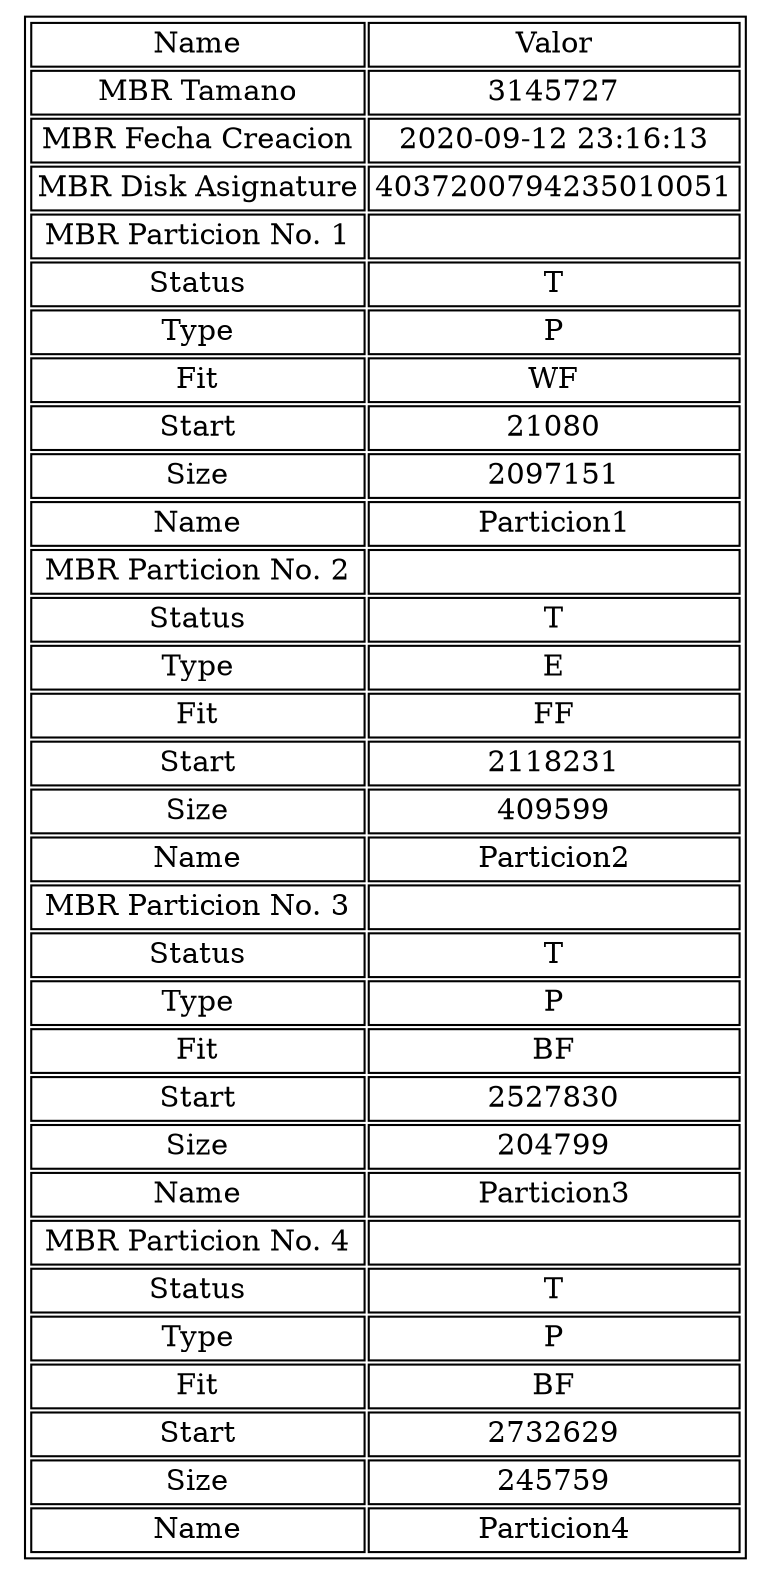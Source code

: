 digraph {
tbl [ 
shape=plaintext 
label=<
<table border='1' cellborder='1'>
<tr><td>Name</td><td>Valor</td></tr>
<tr><td>MBR Tamano</td><td>3145727</td></tr>
<tr><td>MBR Fecha Creacion</td><td>2020-09-12 23:16:13</td></tr>
<tr><td>MBR Disk Asignature</td><td>4037200794235010051</td></tr>
<tr><td>MBR Particion No. 1</td><td></td></tr>
<tr><td>Status</td><td>T</td></tr>
<tr><td>Type</td><td>P</td></tr>
<tr><td>Fit</td><td>WF</td></tr>
<tr><td>Start</td><td>21080</td></tr>
<tr><td>Size</td><td>2097151</td></tr>
<tr><td>Name</td><td>Particion1</td></tr>
<tr><td>MBR Particion No. 2</td><td></td></tr>
<tr><td>Status</td><td>T</td></tr>
<tr><td>Type</td><td>E</td></tr>
<tr><td>Fit</td><td>FF</td></tr>
<tr><td>Start</td><td>2118231</td></tr>
<tr><td>Size</td><td>409599</td></tr>
<tr><td>Name</td><td>Particion2</td></tr>
<tr><td>MBR Particion No. 3</td><td></td></tr>
<tr><td>Status</td><td>T</td></tr>
<tr><td>Type</td><td>P</td></tr>
<tr><td>Fit</td><td>BF</td></tr>
<tr><td>Start</td><td>2527830</td></tr>
<tr><td>Size</td><td>204799</td></tr>
<tr><td>Name</td><td>Particion3</td></tr>
<tr><td>MBR Particion No. 4</td><td></td></tr>
<tr><td>Status</td><td>T</td></tr>
<tr><td>Type</td><td>P</td></tr>
<tr><td>Fit</td><td>BF</td></tr>
<tr><td>Start</td><td>2732629</td></tr>
<tr><td>Size</td><td>245759</td></tr>
<tr><td>Name</td><td>Particion4</td></tr>
</table>
>];}